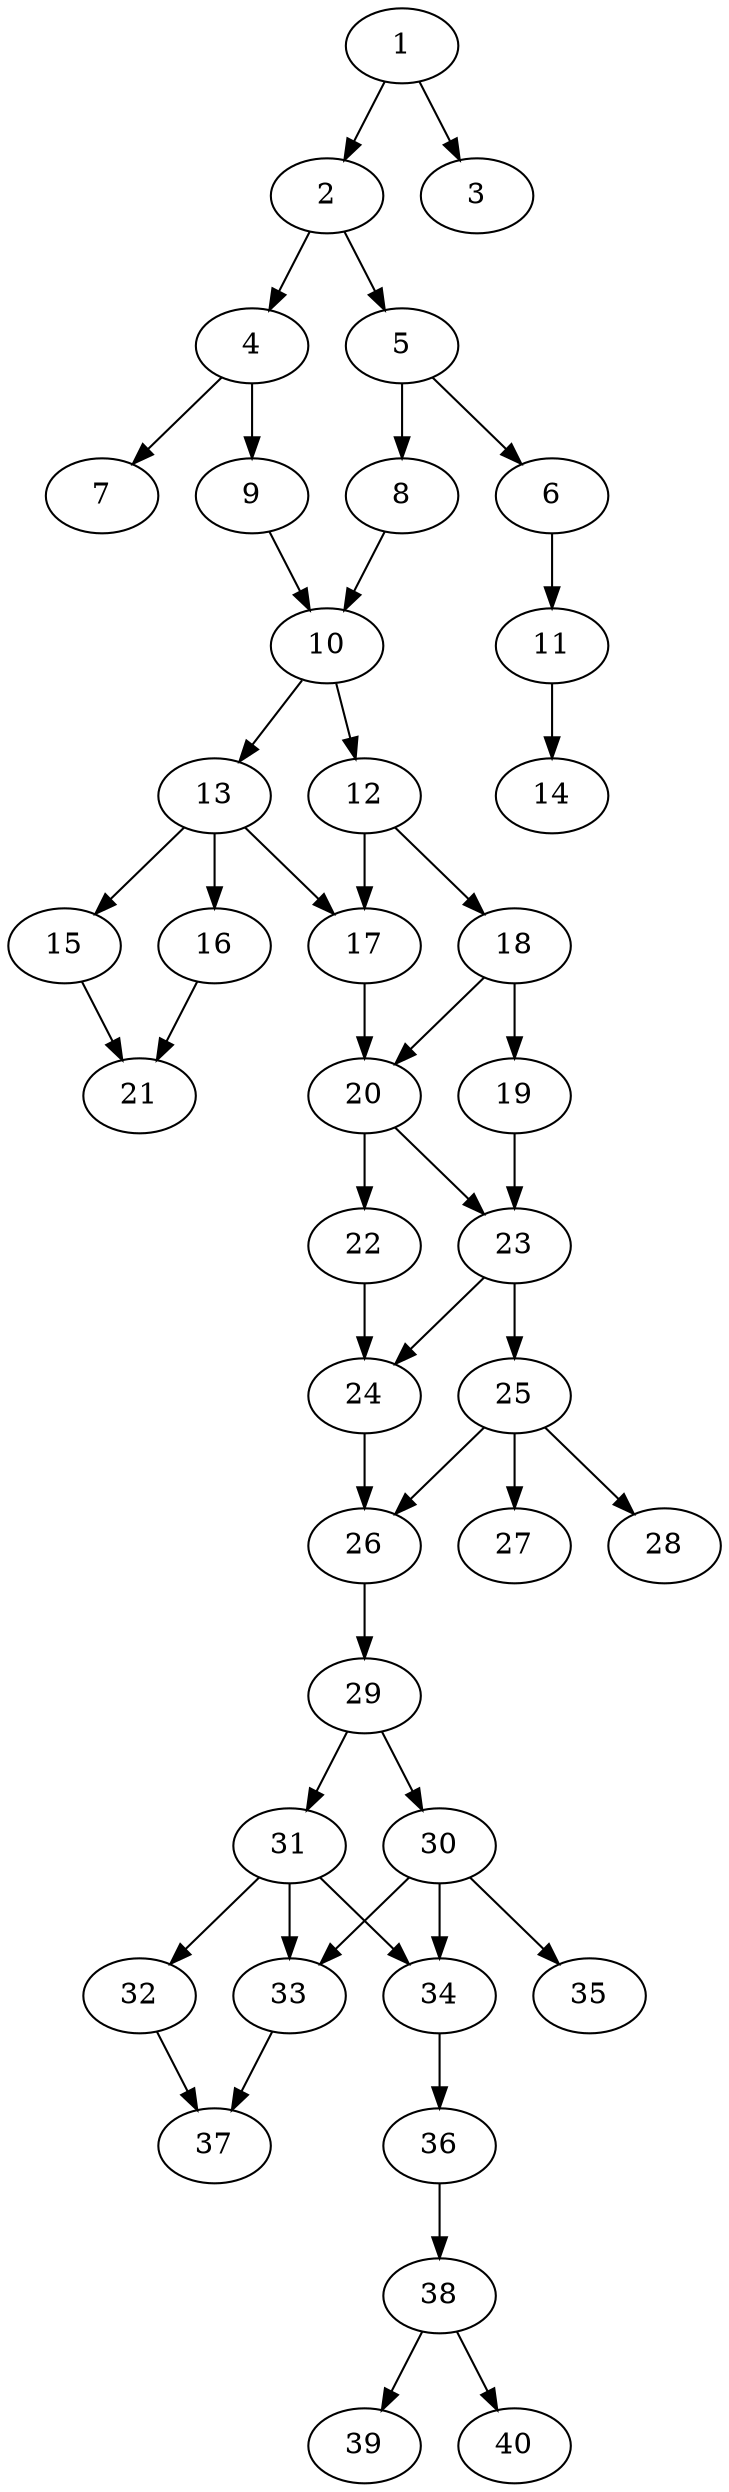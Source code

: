 // DAG automatically generated by daggen at Thu Oct  3 14:06:48 2019
// ./daggen --dot -n 40 --ccr 0.4 --fat 0.3 --regular 0.5 --density 0.6 --mindata 5242880 --maxdata 52428800 
digraph G {
  1 [size="18805760", alpha="0.11", expect_size="7522304"] 
  1 -> 2 [size ="7522304"]
  1 -> 3 [size ="7522304"]
  2 [size="71357440", alpha="0.07", expect_size="28542976"] 
  2 -> 4 [size ="28542976"]
  2 -> 5 [size ="28542976"]
  3 [size="92211200", alpha="0.18", expect_size="36884480"] 
  4 [size="88788480", alpha="0.16", expect_size="35515392"] 
  4 -> 7 [size ="35515392"]
  4 -> 9 [size ="35515392"]
  5 [size="58209280", alpha="0.17", expect_size="23283712"] 
  5 -> 6 [size ="23283712"]
  5 -> 8 [size ="23283712"]
  6 [size="79324160", alpha="0.17", expect_size="31729664"] 
  6 -> 11 [size ="31729664"]
  7 [size="128312320", alpha="0.14", expect_size="51324928"] 
  8 [size="102369280", alpha="0.20", expect_size="40947712"] 
  8 -> 10 [size ="40947712"]
  9 [size="45429760", alpha="0.04", expect_size="18171904"] 
  9 -> 10 [size ="18171904"]
  10 [size="35481600", alpha="0.04", expect_size="14192640"] 
  10 -> 12 [size ="14192640"]
  10 -> 13 [size ="14192640"]
  11 [size="130859520", alpha="0.10", expect_size="52343808"] 
  11 -> 14 [size ="52343808"]
  12 [size="76866560", alpha="0.08", expect_size="30746624"] 
  12 -> 17 [size ="30746624"]
  12 -> 18 [size ="30746624"]
  13 [size="119272960", alpha="0.05", expect_size="47709184"] 
  13 -> 15 [size ="47709184"]
  13 -> 16 [size ="47709184"]
  13 -> 17 [size ="47709184"]
  14 [size="107814400", alpha="0.12", expect_size="43125760"] 
  15 [size="82762240", alpha="0.18", expect_size="33104896"] 
  15 -> 21 [size ="33104896"]
  16 [size="67942400", alpha="0.11", expect_size="27176960"] 
  16 -> 21 [size ="27176960"]
  17 [size="50117120", alpha="0.16", expect_size="20046848"] 
  17 -> 20 [size ="20046848"]
  18 [size="16803840", alpha="0.06", expect_size="6721536"] 
  18 -> 19 [size ="6721536"]
  18 -> 20 [size ="6721536"]
  19 [size="15641600", alpha="0.16", expect_size="6256640"] 
  19 -> 23 [size ="6256640"]
  20 [size="39557120", alpha="0.16", expect_size="15822848"] 
  20 -> 22 [size ="15822848"]
  20 -> 23 [size ="15822848"]
  21 [size="64744960", alpha="0.16", expect_size="25897984"] 
  22 [size="120829440", alpha="0.06", expect_size="48331776"] 
  22 -> 24 [size ="48331776"]
  23 [size="49310720", alpha="0.10", expect_size="19724288"] 
  23 -> 24 [size ="19724288"]
  23 -> 25 [size ="19724288"]
  24 [size="77724160", alpha="0.06", expect_size="31089664"] 
  24 -> 26 [size ="31089664"]
  25 [size="28211200", alpha="0.10", expect_size="11284480"] 
  25 -> 26 [size ="11284480"]
  25 -> 27 [size ="11284480"]
  25 -> 28 [size ="11284480"]
  26 [size="19340800", alpha="0.06", expect_size="7736320"] 
  26 -> 29 [size ="7736320"]
  27 [size="86748160", alpha="0.01", expect_size="34699264"] 
  28 [size="61544960", alpha="0.11", expect_size="24617984"] 
  29 [size="96107520", alpha="0.06", expect_size="38443008"] 
  29 -> 30 [size ="38443008"]
  29 -> 31 [size ="38443008"]
  30 [size="73034240", alpha="0.06", expect_size="29213696"] 
  30 -> 33 [size ="29213696"]
  30 -> 34 [size ="29213696"]
  30 -> 35 [size ="29213696"]
  31 [size="46494720", alpha="0.05", expect_size="18597888"] 
  31 -> 32 [size ="18597888"]
  31 -> 33 [size ="18597888"]
  31 -> 34 [size ="18597888"]
  32 [size="22195200", alpha="0.15", expect_size="8878080"] 
  32 -> 37 [size ="8878080"]
  33 [size="58385920", alpha="0.03", expect_size="23354368"] 
  33 -> 37 [size ="23354368"]
  34 [size="116203520", alpha="0.07", expect_size="46481408"] 
  34 -> 36 [size ="46481408"]
  35 [size="35402240", alpha="0.03", expect_size="14160896"] 
  36 [size="97018880", alpha="0.08", expect_size="38807552"] 
  36 -> 38 [size ="38807552"]
  37 [size="13378560", alpha="0.20", expect_size="5351424"] 
  38 [size="17648640", alpha="0.12", expect_size="7059456"] 
  38 -> 39 [size ="7059456"]
  38 -> 40 [size ="7059456"]
  39 [size="81131520", alpha="0.05", expect_size="32452608"] 
  40 [size="118182400", alpha="0.02", expect_size="47272960"] 
}
